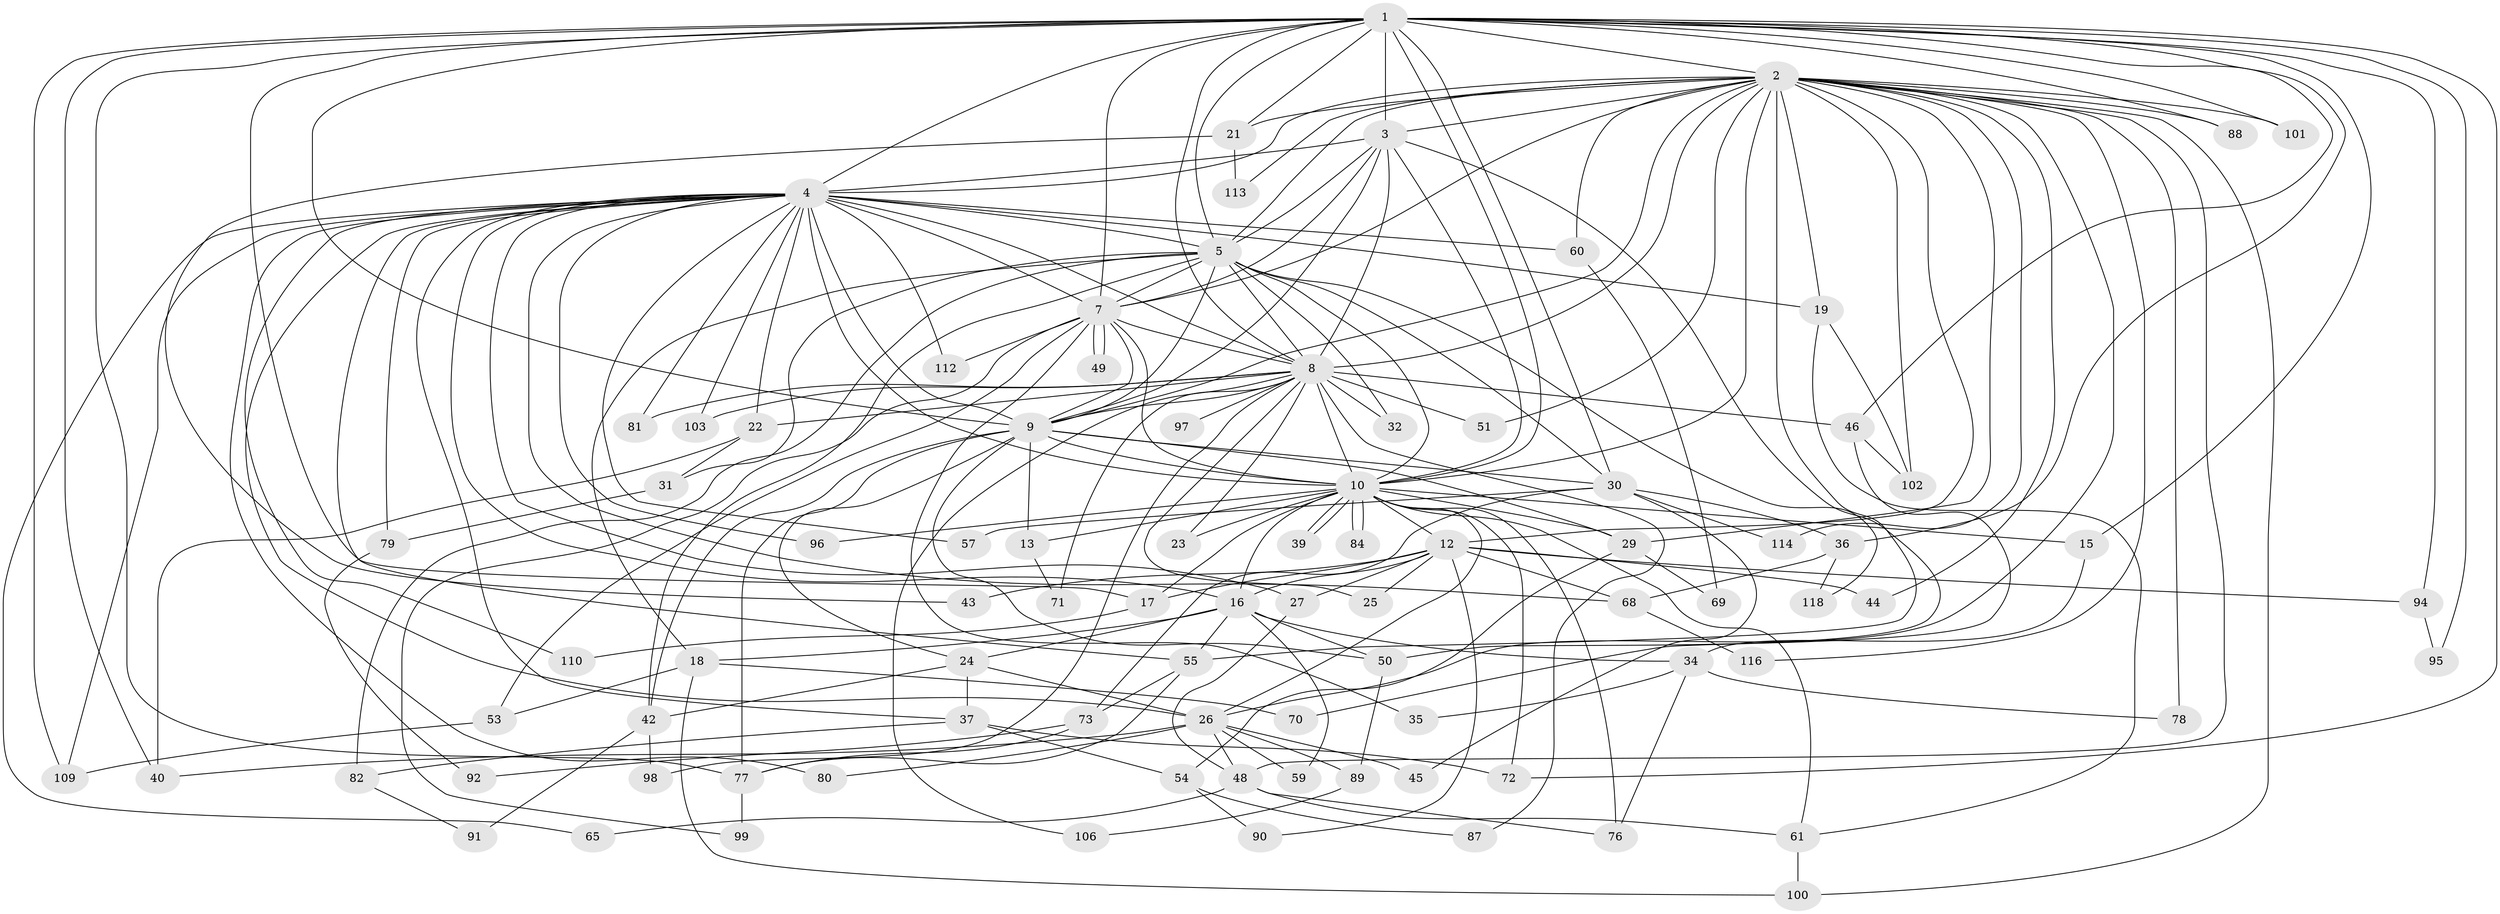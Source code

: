 // Generated by graph-tools (version 1.1) at 2025/51/02/27/25 19:51:46]
// undirected, 88 vertices, 213 edges
graph export_dot {
graph [start="1"]
  node [color=gray90,style=filled];
  1 [super="+67"];
  2 [super="+11"];
  3 [super="+20"];
  4 [super="+6"];
  5 [super="+66"];
  7 [super="+41"];
  8 [super="+62"];
  9 [super="+58"];
  10 [super="+105"];
  12 [super="+14"];
  13;
  15;
  16 [super="+28"];
  17;
  18 [super="+107"];
  19;
  21;
  22;
  23;
  24 [super="+38"];
  25;
  26 [super="+33"];
  27 [super="+85"];
  29 [super="+64"];
  30 [super="+56"];
  31;
  32;
  34 [super="+108"];
  35;
  36;
  37;
  39;
  40 [super="+74"];
  42;
  43;
  44 [super="+47"];
  45;
  46;
  48 [super="+52"];
  49;
  50 [super="+83"];
  51;
  53;
  54;
  55 [super="+93"];
  57;
  59;
  60;
  61 [super="+63"];
  65;
  68 [super="+115"];
  69;
  70;
  71;
  72 [super="+75"];
  73 [super="+117"];
  76;
  77 [super="+86"];
  78;
  79;
  80;
  81;
  82;
  84;
  87;
  88;
  89;
  90;
  91;
  92;
  94;
  95;
  96;
  97;
  98;
  99;
  100;
  101;
  102 [super="+104"];
  103;
  106;
  109 [super="+111"];
  110;
  112;
  113;
  114;
  116;
  118;
  1 -- 2;
  1 -- 3 [weight=2];
  1 -- 4 [weight=2];
  1 -- 5;
  1 -- 7;
  1 -- 8;
  1 -- 9;
  1 -- 10;
  1 -- 15;
  1 -- 17;
  1 -- 21 [weight=2];
  1 -- 30;
  1 -- 36;
  1 -- 40;
  1 -- 46;
  1 -- 72;
  1 -- 88;
  1 -- 94;
  1 -- 95;
  1 -- 101;
  1 -- 77;
  1 -- 109;
  2 -- 3;
  2 -- 4 [weight=2];
  2 -- 5;
  2 -- 7;
  2 -- 8;
  2 -- 9 [weight=2];
  2 -- 10 [weight=2];
  2 -- 21;
  2 -- 26;
  2 -- 44 [weight=2];
  2 -- 48 [weight=2];
  2 -- 60;
  2 -- 88;
  2 -- 113;
  2 -- 100;
  2 -- 101;
  2 -- 12;
  2 -- 78;
  2 -- 114;
  2 -- 51;
  2 -- 19;
  2 -- 116;
  2 -- 29;
  2 -- 102;
  2 -- 55;
  3 -- 4 [weight=2];
  3 -- 5;
  3 -- 7;
  3 -- 8;
  3 -- 9;
  3 -- 10;
  3 -- 50;
  4 -- 5 [weight=2];
  4 -- 7 [weight=2];
  4 -- 8 [weight=2];
  4 -- 9 [weight=2];
  4 -- 10 [weight=2];
  4 -- 16;
  4 -- 27;
  4 -- 55;
  4 -- 60;
  4 -- 65;
  4 -- 79;
  4 -- 96;
  4 -- 103;
  4 -- 110;
  4 -- 80;
  4 -- 81;
  4 -- 19;
  4 -- 22;
  4 -- 37;
  4 -- 109;
  4 -- 112;
  4 -- 57;
  4 -- 26;
  4 -- 68;
  5 -- 7;
  5 -- 8;
  5 -- 9;
  5 -- 10;
  5 -- 18;
  5 -- 31;
  5 -- 32;
  5 -- 82;
  5 -- 42;
  5 -- 118;
  5 -- 30;
  7 -- 8 [weight=2];
  7 -- 9;
  7 -- 10 [weight=2];
  7 -- 35;
  7 -- 49;
  7 -- 49;
  7 -- 53;
  7 -- 99;
  7 -- 112;
  8 -- 9;
  8 -- 10;
  8 -- 22;
  8 -- 23;
  8 -- 25;
  8 -- 32;
  8 -- 46;
  8 -- 51;
  8 -- 71;
  8 -- 81;
  8 -- 87;
  8 -- 97 [weight=2];
  8 -- 98;
  8 -- 103;
  8 -- 106;
  9 -- 10;
  9 -- 13;
  9 -- 24;
  9 -- 30;
  9 -- 42;
  9 -- 50;
  9 -- 77;
  9 -- 29;
  10 -- 12 [weight=2];
  10 -- 13;
  10 -- 15;
  10 -- 23;
  10 -- 26;
  10 -- 29;
  10 -- 39;
  10 -- 39;
  10 -- 61;
  10 -- 72;
  10 -- 76;
  10 -- 84;
  10 -- 84;
  10 -- 96;
  10 -- 16;
  10 -- 17;
  12 -- 16;
  12 -- 27;
  12 -- 43;
  12 -- 44;
  12 -- 17;
  12 -- 68;
  12 -- 90;
  12 -- 25;
  12 -- 94;
  13 -- 71;
  15 -- 34;
  16 -- 18;
  16 -- 24;
  16 -- 34;
  16 -- 50;
  16 -- 59;
  16 -- 55;
  17 -- 110;
  18 -- 53;
  18 -- 70;
  18 -- 100;
  19 -- 61;
  19 -- 102;
  21 -- 43;
  21 -- 113;
  22 -- 31;
  22 -- 40;
  24 -- 37;
  24 -- 42;
  24 -- 26;
  26 -- 40;
  26 -- 48;
  26 -- 59;
  26 -- 80;
  26 -- 89;
  26 -- 45;
  27 -- 48;
  29 -- 54;
  29 -- 69;
  30 -- 36;
  30 -- 45;
  30 -- 57;
  30 -- 73;
  30 -- 114;
  31 -- 79;
  34 -- 35;
  34 -- 78;
  34 -- 76;
  36 -- 68;
  36 -- 118;
  37 -- 54;
  37 -- 82;
  37 -- 72;
  42 -- 91;
  42 -- 98;
  46 -- 70;
  46 -- 102;
  48 -- 65;
  48 -- 76;
  48 -- 61;
  50 -- 89;
  53 -- 109;
  54 -- 87;
  54 -- 90;
  55 -- 73;
  55 -- 77;
  60 -- 69;
  61 -- 100;
  68 -- 116;
  73 -- 92;
  73 -- 77;
  77 -- 99;
  79 -- 92;
  82 -- 91;
  89 -- 106;
  94 -- 95;
}
